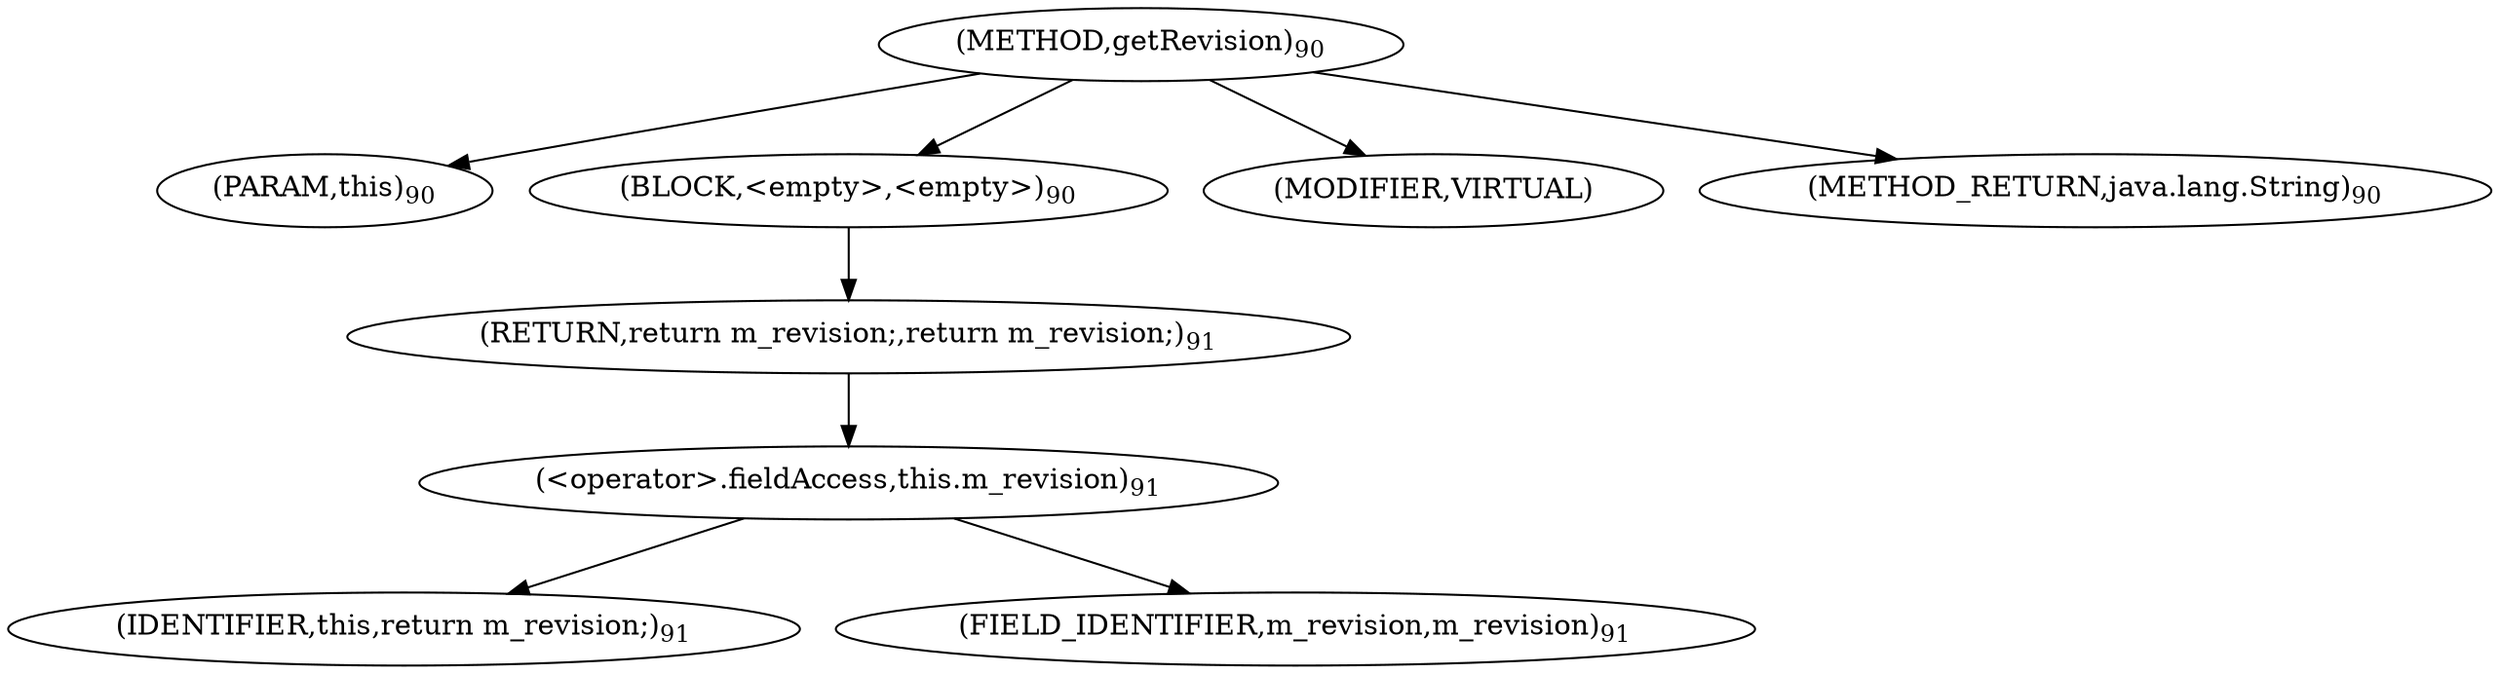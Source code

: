 digraph "getRevision" {  
"75" [label = <(METHOD,getRevision)<SUB>90</SUB>> ]
"76" [label = <(PARAM,this)<SUB>90</SUB>> ]
"77" [label = <(BLOCK,&lt;empty&gt;,&lt;empty&gt;)<SUB>90</SUB>> ]
"78" [label = <(RETURN,return m_revision;,return m_revision;)<SUB>91</SUB>> ]
"79" [label = <(&lt;operator&gt;.fieldAccess,this.m_revision)<SUB>91</SUB>> ]
"80" [label = <(IDENTIFIER,this,return m_revision;)<SUB>91</SUB>> ]
"81" [label = <(FIELD_IDENTIFIER,m_revision,m_revision)<SUB>91</SUB>> ]
"82" [label = <(MODIFIER,VIRTUAL)> ]
"83" [label = <(METHOD_RETURN,java.lang.String)<SUB>90</SUB>> ]
  "75" -> "76" 
  "75" -> "77" 
  "75" -> "82" 
  "75" -> "83" 
  "77" -> "78" 
  "78" -> "79" 
  "79" -> "80" 
  "79" -> "81" 
}
